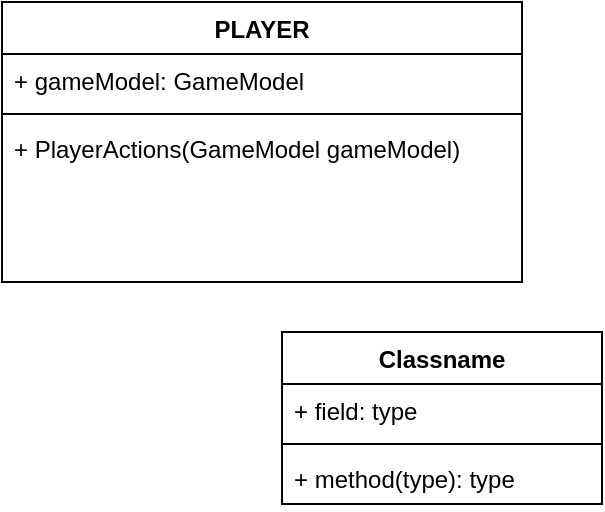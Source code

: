 <mxfile version="20.8.5" type="github">
  <diagram id="C5RBs43oDa-KdzZeNtuy" name="Page-1">
    <mxGraphModel dx="1434" dy="771" grid="1" gridSize="10" guides="1" tooltips="1" connect="1" arrows="1" fold="1" page="1" pageScale="1" pageWidth="827" pageHeight="1169" math="0" shadow="0">
      <root>
        <mxCell id="WIyWlLk6GJQsqaUBKTNV-0" />
        <mxCell id="WIyWlLk6GJQsqaUBKTNV-1" parent="WIyWlLk6GJQsqaUBKTNV-0" />
        <mxCell id="t3X6sJ2BhSs6vJgyxkU4-5" value="PLAYER" style="swimlane;fontStyle=1;align=center;verticalAlign=top;childLayout=stackLayout;horizontal=1;startSize=26;horizontalStack=0;resizeParent=1;resizeParentMax=0;resizeLast=0;collapsible=1;marginBottom=0;" vertex="1" parent="WIyWlLk6GJQsqaUBKTNV-1">
          <mxGeometry x="190" y="275" width="260" height="140" as="geometry" />
        </mxCell>
        <mxCell id="t3X6sJ2BhSs6vJgyxkU4-6" value="+ gameModel: GameModel" style="text;strokeColor=none;fillColor=none;align=left;verticalAlign=top;spacingLeft=4;spacingRight=4;overflow=hidden;rotatable=0;points=[[0,0.5],[1,0.5]];portConstraint=eastwest;" vertex="1" parent="t3X6sJ2BhSs6vJgyxkU4-5">
          <mxGeometry y="26" width="260" height="26" as="geometry" />
        </mxCell>
        <mxCell id="t3X6sJ2BhSs6vJgyxkU4-7" value="" style="line;strokeWidth=1;fillColor=none;align=left;verticalAlign=middle;spacingTop=-1;spacingLeft=3;spacingRight=3;rotatable=0;labelPosition=right;points=[];portConstraint=eastwest;strokeColor=inherit;" vertex="1" parent="t3X6sJ2BhSs6vJgyxkU4-5">
          <mxGeometry y="52" width="260" height="8" as="geometry" />
        </mxCell>
        <mxCell id="t3X6sJ2BhSs6vJgyxkU4-8" value="+ PlayerActions(GameModel gameModel)&#xa;" style="text;strokeColor=none;fillColor=none;align=left;verticalAlign=top;spacingLeft=4;spacingRight=4;overflow=hidden;rotatable=0;points=[[0,0.5],[1,0.5]];portConstraint=eastwest;" vertex="1" parent="t3X6sJ2BhSs6vJgyxkU4-5">
          <mxGeometry y="60" width="260" height="80" as="geometry" />
        </mxCell>
        <mxCell id="t3X6sJ2BhSs6vJgyxkU4-10" value="Classname" style="swimlane;fontStyle=1;align=center;verticalAlign=top;childLayout=stackLayout;horizontal=1;startSize=26;horizontalStack=0;resizeParent=1;resizeParentMax=0;resizeLast=0;collapsible=1;marginBottom=0;" vertex="1" parent="WIyWlLk6GJQsqaUBKTNV-1">
          <mxGeometry x="330" y="440" width="160" height="86" as="geometry" />
        </mxCell>
        <mxCell id="t3X6sJ2BhSs6vJgyxkU4-11" value="+ field: type" style="text;strokeColor=none;fillColor=none;align=left;verticalAlign=top;spacingLeft=4;spacingRight=4;overflow=hidden;rotatable=0;points=[[0,0.5],[1,0.5]];portConstraint=eastwest;" vertex="1" parent="t3X6sJ2BhSs6vJgyxkU4-10">
          <mxGeometry y="26" width="160" height="26" as="geometry" />
        </mxCell>
        <mxCell id="t3X6sJ2BhSs6vJgyxkU4-12" value="" style="line;strokeWidth=1;fillColor=none;align=left;verticalAlign=middle;spacingTop=-1;spacingLeft=3;spacingRight=3;rotatable=0;labelPosition=right;points=[];portConstraint=eastwest;strokeColor=inherit;" vertex="1" parent="t3X6sJ2BhSs6vJgyxkU4-10">
          <mxGeometry y="52" width="160" height="8" as="geometry" />
        </mxCell>
        <mxCell id="t3X6sJ2BhSs6vJgyxkU4-13" value="+ method(type): type" style="text;strokeColor=none;fillColor=none;align=left;verticalAlign=top;spacingLeft=4;spacingRight=4;overflow=hidden;rotatable=0;points=[[0,0.5],[1,0.5]];portConstraint=eastwest;" vertex="1" parent="t3X6sJ2BhSs6vJgyxkU4-10">
          <mxGeometry y="60" width="160" height="26" as="geometry" />
        </mxCell>
      </root>
    </mxGraphModel>
  </diagram>
</mxfile>
